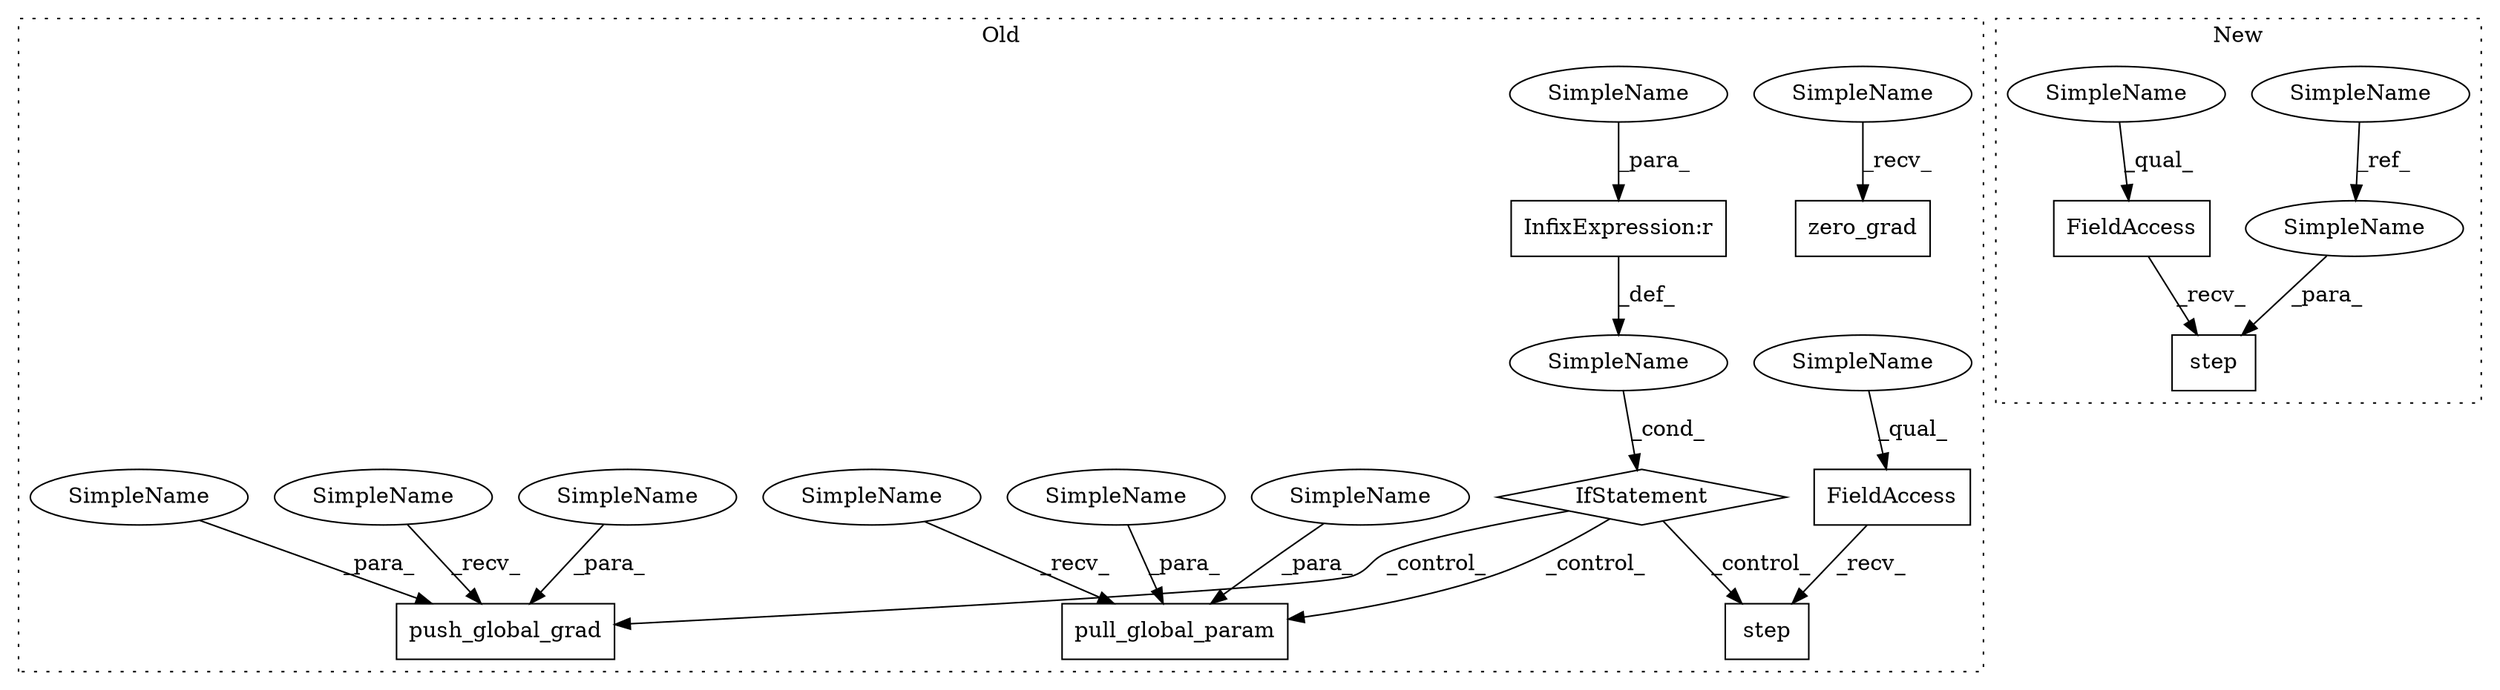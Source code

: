 digraph G {
subgraph cluster0 {
1 [label="zero_grad" a="32" s="7761" l="11" shape="box"];
4 [label="pull_global_param" a="32" s="8561,8594" l="18,1" shape="box"];
6 [label="InfixExpression:r" a="27" s="8420" l="4" shape="box"];
7 [label="SimpleName" a="42" s="" l="" shape="ellipse"];
8 [label="step" a="32" s="8449" l="6" shape="box"];
9 [label="FieldAccess" a="22" s="8438" l="10" shape="box"];
10 [label="push_global_grad" a="32" s="8486,8518" l="17,1" shape="box"];
11 [label="IfStatement" a="25" s="8406,8428" l="4,2" shape="diamond"];
13 [label="SimpleName" a="42" s="8438" l="4" shape="ellipse"];
14 [label="SimpleName" a="42" s="8503" l="4" shape="ellipse"];
15 [label="SimpleName" a="42" s="7756" l="4" shape="ellipse"];
16 [label="SimpleName" a="42" s="8579" l="4" shape="ellipse"];
18 [label="SimpleName" a="42" s="8552" l="8" shape="ellipse"];
19 [label="SimpleName" a="42" s="8477" l="8" shape="ellipse"];
20 [label="SimpleName" a="42" s="8410" l="10" shape="ellipse"];
21 [label="SimpleName" a="42" s="8508" l="10" shape="ellipse"];
22 [label="SimpleName" a="42" s="8584" l="10" shape="ellipse"];
label = "Old";
style="dotted";
}
subgraph cluster1 {
2 [label="step" a="32" s="7706,7715" l="5,1" shape="box"];
3 [label="FieldAccess" a="22" s="7688" l="17" shape="box"];
5 [label="SimpleName" a="42" s="7545" l="4" shape="ellipse"];
12 [label="SimpleName" a="42" s="7711" l="4" shape="ellipse"];
17 [label="SimpleName" a="42" s="7688" l="4" shape="ellipse"];
label = "New";
style="dotted";
}
3 -> 2 [label="_recv_"];
5 -> 12 [label="_ref_"];
6 -> 7 [label="_def_"];
7 -> 11 [label="_cond_"];
9 -> 8 [label="_recv_"];
11 -> 10 [label="_control_"];
11 -> 8 [label="_control_"];
11 -> 4 [label="_control_"];
12 -> 2 [label="_para_"];
13 -> 9 [label="_qual_"];
14 -> 10 [label="_para_"];
15 -> 1 [label="_recv_"];
16 -> 4 [label="_para_"];
17 -> 3 [label="_qual_"];
18 -> 4 [label="_recv_"];
19 -> 10 [label="_recv_"];
20 -> 6 [label="_para_"];
21 -> 10 [label="_para_"];
22 -> 4 [label="_para_"];
}